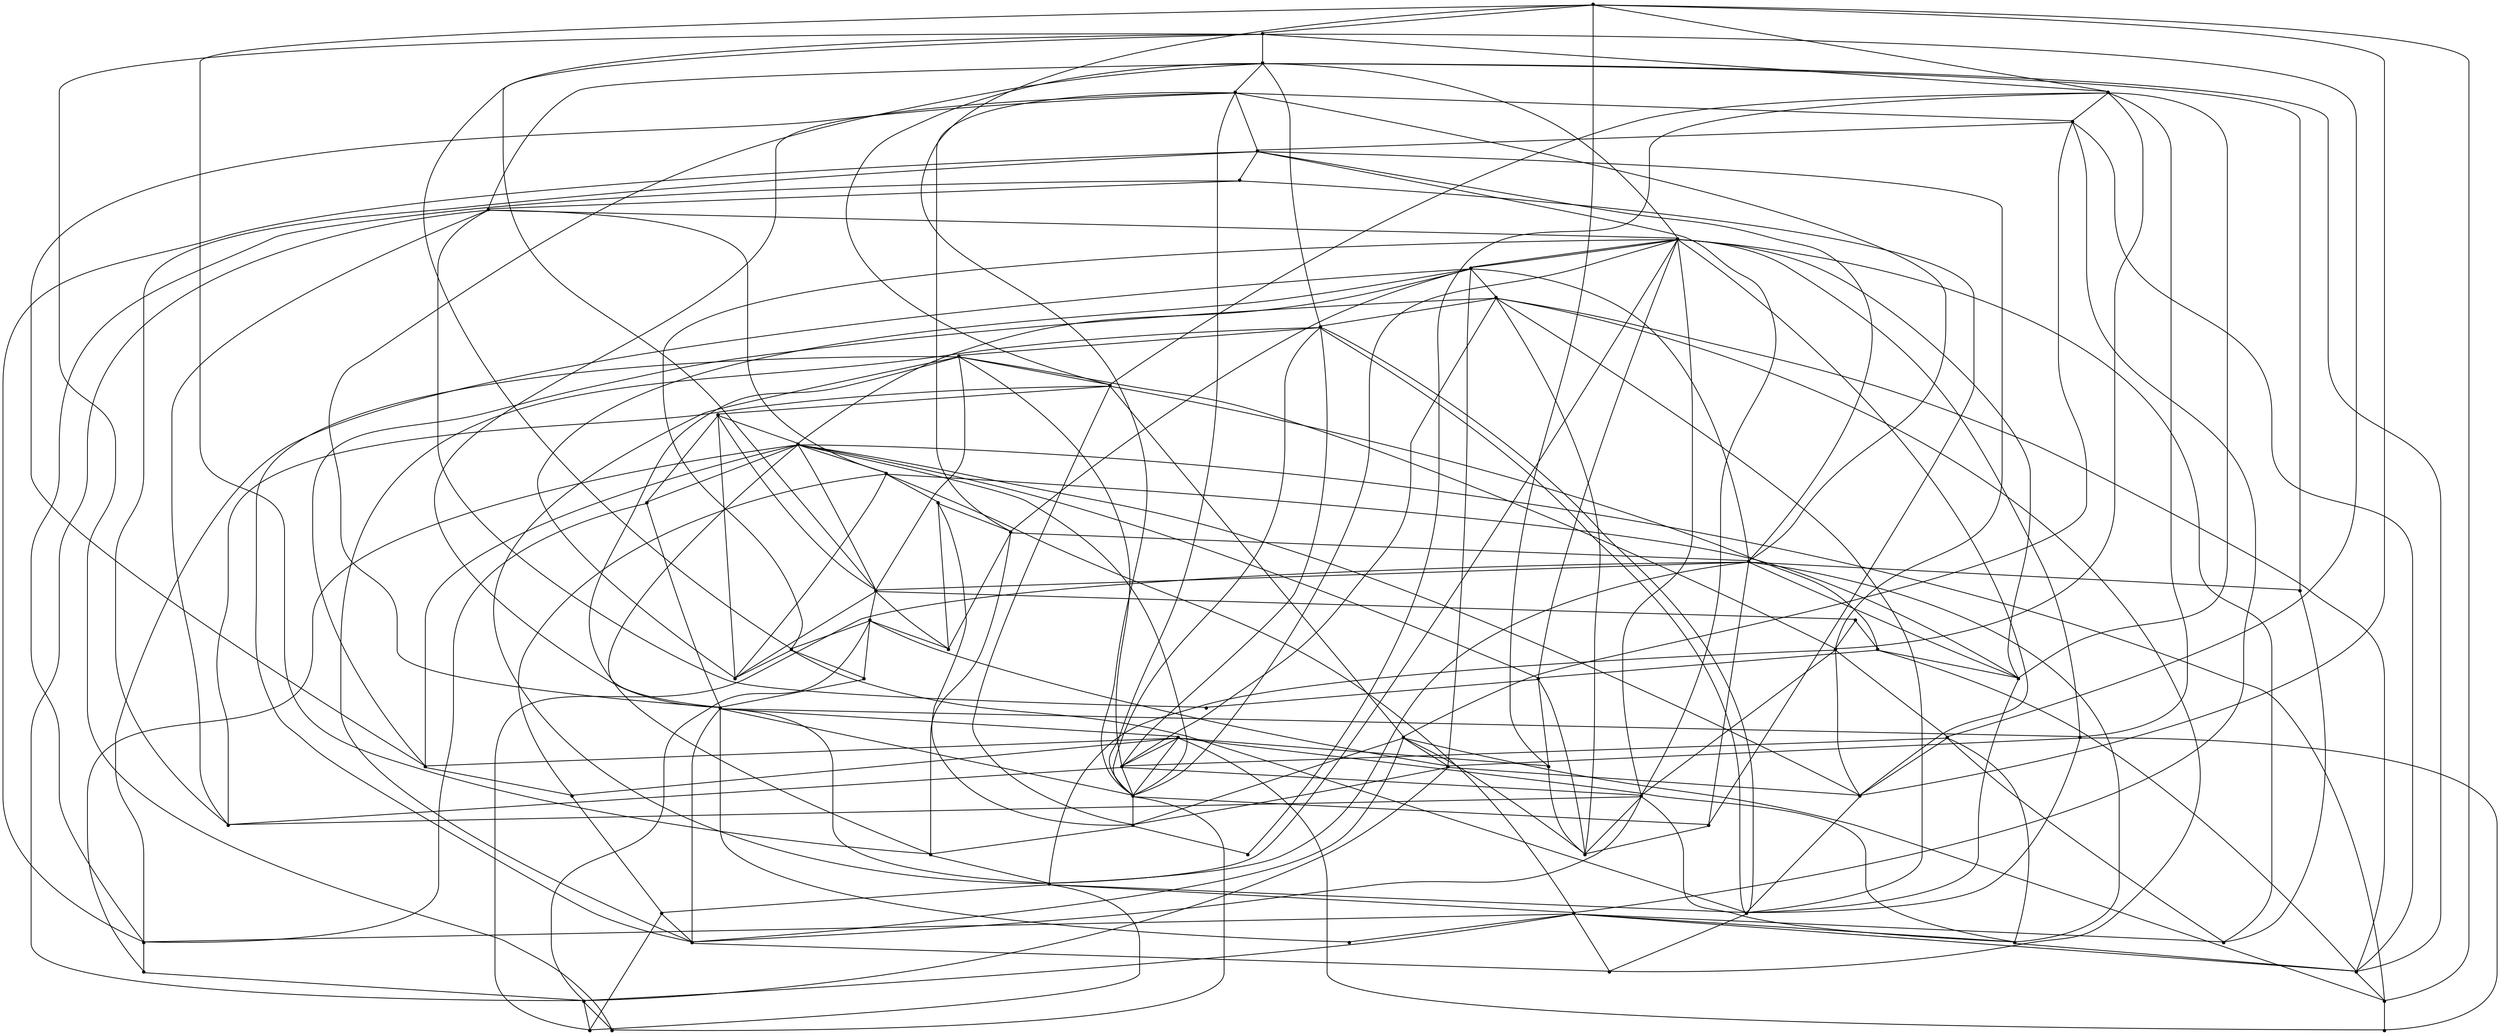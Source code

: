 graph {
  node [shape=point,comment="{\"directed\":false,\"doi\":\"10.1007/978-3-540-70904-6_37\",\"figure\":\"1 (2)\"}"]

  v0 [pos="657.643148164971,477.15061796662945"]
  v1 [pos="652.1723473837209,511.5099141295526"]
  v2 [pos="655.2999954578488,494.3318237161411"]
  v3 [pos="592.815456940407,618.494370509761"]
  v4 [pos="658.4255768531976,459.1901331440382"]
  v5 [pos="274.14683184956397,299.8860229348911"]
  v6 [pos="657.6431481649709,441.23072915233905"]
  v7 [pos="363.9645803052326,245.22141111848487"]
  v8 [pos="251.4926144622093,591.1640991067661"]
  v9 [pos="347.56360828488374,666.9130513365839"]
  v10 [pos="615.4644917332848,591.1640991067661"]
  v11 [pos="655.2999954578489,424.048569728511"]
  v12 [pos="502.9935592296511,673.1599995787714"]
  v13 [pos="565.4760151707849,641.1422281757766"]
  v14 [pos="211.66021075581395,424.048569728511"]
  v15 [pos="485.8101426235465,240.5379801289016"]
  v16 [pos="647.4870912063952,528.692264288244"]
  v17 [pos="550.6399164244186,267.08598427929223"]
  v18 [pos="535.7986191860465,258.497320542313"]
  v19 [pos="592.815456940407,299.8860229348911"]
  v20 [pos="398.3334801962209,680.9671590025995"]
  v21 [pos="468.6288244912791,237.41399738150574"]
  v22 [pos="232.74745639534882,561.488043198563"]
  v23 [pos="209.31707394622092,441.23072915233905"]
  v24 [pos="641.240125363372,545.0922200377557"]
  v25 [pos="214.78579215116278,406.8714329894159"]
  v26 [pos="468.6288244912791,680.9671590025995"]
  v27 [pos="634.2106831395348,561.488043198563"]
  v28 [pos="398.3334801962209,237.41399738150574"]
  v29 [pos="634.2106831395349,356.89336749869324"]
  v30 [pos="625.6205486918604,576.3277241881464"]
  v31 [pos="625.6205486918604,342.05266925650574"]
  v32 [pos="262.4321493459302,605.2182067727817"]
  v33 [pos="301.4821084665698,641.1422281757766"]
  v34 [pos="316.32448673691863,651.2942184304966"]
  v35 [pos="415.5147983284884,683.3121169900669"]
  v36 [pos="604.5332871547965,313.16294961132337"]
  v37 [pos="433.4816769622093,234.2900782123977"]
  v38 [pos="415.5147983284884,235.06929370718933"]
  v39 [pos="211.66021075581395,494.3318237161412"]
  v40 [pos="214.78579215116278,511.5099141295526"]
  v41 [pos="331.16160292514536,659.8838358417922"]
  v42 [pos="579.5359329578488,288.1714055235956"]
  v43 [pos="604.5332871547965,605.2182067727817"]
  v44 [pos="316.32448673691863,267.08598427929223"]
  v45 [pos="519.3966297238372,251.46835936067237"]
  v46 [pos="347.56360828488374,251.46835936067237"]
  v47 [pos="232.74745639534882,356.89336749869324"]
  v48 [pos="219.47101653343023,389.6890828307245"]
  v49 [pos="451.44543968023254,683.3121169900669"]
  v50 [pos="208.53877861555233,459.1901331440383"]
  v51 [pos="579.5359329578488,630.2078435118768"]
  v52 [pos="485.81014262354654,677.8431762552036"]
  v53 [pos="331.16160292514536,258.497320542313"]
  v54 [pos="301.4821084665698,277.23918252147973"]
  v55 [pos="262.4321493459302,313.16294961132337"]
  v56 [pos="241.34385446947675,576.3277241881464"]
  v57 [pos="225.71804596656978,373.2891906595005"]
  v58 [pos="550.6399164244186,651.2942184304966"]
  v59 [pos="363.9645803052326,673.1599995787714"]
  v60 [pos="287.424289153343,288.1714055235956"]
  v61 [pos="225.71804596656978,545.0922200377557"]
  v62 [pos="433.4816769622093,684.0901244973911"]
  v63 [pos="451.4454396802326,235.06929370718933"]
  v64 [pos="641.240125363372,373.2891906595005"]
  v65 [pos="219.47101653343023,528.692264288244"]
  v66 [pos="381.15006359011625,240.5379801289016"]
  v67 [pos="502.99355922965117,245.22141111848487"]
  v68 [pos="251.4926144622093,327.2172480122024"]
  v69 [pos="241.34385446947675,342.05266925650574"]
  v70 [pos="274.14683184956397,618.494370509761"]

  v50 -- v35 [id="-4",pos="208.53877861555233,459.1901331440383 228.842578125,481.83919879752136 394.4275526889535,660.664068589188 415.5147983284884,683.3121169900669"]
  v50 -- v66 [id="-5",pos="208.53877861555233,459.1901331440383 227.28392078488372,435.75994464713074 362.4049055232558,263.96403603710473 381.15006359011625,240.5379801289016"]
  v50 -- v67 [id="-7",pos="208.53877861555233,459.1901331440383 235.87303779069768,438.88494464713074 474.8758539244186,265.52653603710473 502.99355922965117,245.22141111848487"]
  v23 -- v10 [id="-8",pos="209.31707394622092,441.23072915233905 245.24564861918606,454.50155231314636 581.8790697674418,578.6681681171829 615.4644917332848,591.1640991067661"]
  v23 -- v64 [id="-9",pos="209.31707394622092,441.23072915233905 244.4621547965116,435.75994464713074 605.3084029796512,378.75997516470886 641.240125363372,373.2891906595005"]
  v23 -- v45 [id="-10",pos="209.31707394622092,441.23072915233905 238.2151253633721,423.2724059915318 491.27886082848835,268.65153603710473 519.3966297238372,251.46835936067237"]
  v39 -- v70 [id="-12",pos="211.66021075581395,494.3318237161412 221.03275799418606,512.293198634761 264.77423691860463,599.7514912779901 274.14683184956397,618.494370509761"]
  v39 -- v20 [id="-13",pos="211.66021075581395,494.3318237161412 231.18886264534882,513.855698634761 378.0244821947674,660.664068589188 398.3334801962209,680.9671590025995"]
  v39 -- v52 [id="-14",pos="211.66021075581395,494.3318237161412 237.4358284883721,511.5099141295526 459.25627725290695,659.8848530943964 485.81014262354654,677.8431762552036"]
  v39 -- v43 [id="-15",pos="211.66021075581395,494.3318237161412 246.02907885174417,503.7014831399693 571.7271620639535,595.8475300963495 604.5332871547965,605.2182067727817"]
  v39 -- v30 [id="-16",pos="211.66021075581395,494.3318237161412 248.3712300145349,502.1389831399693 591.251617005814,569.2974914407505 625.6205486918604,576.3277241881464"]
  v25 -- v54 [id="-17",pos="214.78579215116278,406.8714329894159 227.28392078488372,388.9057983255161 288.9829305959302,295.197505682287 301.4821084665698,277.23918252147973"]
  v25 -- v31 [id="-18",pos="214.78579215116278,406.8714329894159 250.71745094476745,400.6225138203078 591.251617005814,347.52243650910987 625.6205486918604,342.05266925650574"]
  v25 -- v63 [id="-19",pos="214.78579215116278,406.8714329894159 238.2151253633721,389.6890828307245 427.22949672965115,252.25164386588074 451.4454396802326,235.06929370718933"]
  v2 -- v1 [id="-20",pos="655.2999954578488,494.3318237161411 652.0874482871413,500.0031173276983 651.1807083805008,506.01063286338604 652.1723473837209,511.5099141295526"]
  v65 -- v53 [id="-21",pos="219.47101653343023,528.692264288244 231.18886264534882,499.7975219583287 319.4469204215116,287.39314370312036 331.16160292514536,258.497320542313"]
  v0 -- v2 [id="-22",pos="657.643148164971,477.15061796662945 654.7782602776847,482.0933012016725 653.8862049751949,488.04431135840775 655.2999954578488,494.3318237161411"]
  v48 -- v34 [id="-23",pos="219.47101653343023,389.6890828307245 229.6260719476744,417.8016214863234 306.1694313226744,623.1808532571567 316.32448673691863,651.2942184304966"]
  v48 -- v62 [id="-25",pos="219.47101653343023,389.6890828307245 239.7779160610465,417.0183369811151 413.17271075581397,655.976568589188 433.4816769622093,684.0901244973911"]
  v48 -- v12 [id="-26",pos="219.47101653343023,389.6890828307245 243.68699127906976,413.8974059915318 477.217941497093,647.3891764179641 502.9935592296511,673.1599995787714"]
  v48 -- v0 [id="-27",pos="219.47101653343023,389.6890828307245 254.61819585755813,396.7182983255162 620.9363099563953,470.12655231314636 657.643148164971,477.15061796662945"]
  v48 -- v16 [id="-28",pos="219.47101653343023,389.6890828307245 253.83470203488372,400.6225138203078 611.5637627180232,516.980698634761 647.4870912063952,528.692264288244"]
  v48 -- v31 [id="-29",pos="219.47101653343023,389.6890828307245 256.18098655523255,391.2515828307245 616.247937863372,405.3056904967401 649.8291787790697,406.8725138203078 647.1724031191093,395.47867555404343 632.2274555639631,363.1276425500647 625.6205486918604,342.05266925650574"]
  v61 -- v41 [id="-30",pos="225.71804596656978,545.0922200377557 239.7779160610465,560.7098449563755 316.3255359738372,643.4849609231724 331.16160292514536,659.8838358417922"]
  v61 -- v35 [id="-31",pos="225.71804596656978,545.0922200377557 246.80843931686047,560.7098449563755 393.6481922238372,667.6932840839797 415.5147983284884,683.3121169900669"]
  v22 -- v56 [id="-32",pos="232.74745639534882,561.488043198563 236.16168736615762,566.0912369142259 239.24894684870085,570.1808224304643 241.34385446947675,576.3277241881464"]
  v56 -- v8 [id="-33",pos="241.34385446947675,576.3277241881464 246.15298654125723,579.5323835855955 249.84591682757488,584.606732541537 251.4926144622093,591.1640991067661"]
  v8 -- v32 [id="-34",pos="251.4926144622093,591.1640991067661 257.1576049009742,594.7127137742973 260.7766896838712,599.7439931612141 262.4321493459302,605.2182067727817"]
  v32 -- v70 [id="-35",pos="262.4321493459302,605.2182067727817 267.7301358526883,609.4196598190633 270.8659986985972,613.7898627916704 274.14683184956397,618.494370509761"]
  v22 -- v15 [id="-36",pos="232.74745639534882,561.488043198563 255.40168968023255,533.3765217955682 463.1611555232558,269.43075153189636 485.8101426235465,240.5379801289016"]
  v47 -- v62 [id="-37",pos="232.74745639534882,356.89336749869324 251.4926144622093,387.34736733593286 413.95200763081397,652.8556375996047 433.4816769622093,684.0901244973911"]
  v47 -- v26 [id="-39",pos="232.74745639534882,356.89336749869324 255.40168968023255,387.34736733593286 447.5415788517442,652.0766764179641 468.6288244912791,680.9671590025995"]
  v69 -- v68 [id="-40",pos="241.34385446947675,342.05266925650574 245.59307149299963,337.98772858009215 249.18106988815438,332.66329227249696 251.4926144622093,327.2172480122024"]
  v68 -- v55 [id="-41",pos="251.4926144622093,327.2172480122024 255.89804147640058,322.73276543821476 258.9839218707928,318.19296190304806 262.4321493459302,313.16294961132337"]
  v47 -- v69 [id="-42",pos="232.74745639534882,356.89336749869324 236.16183141814042,352.29082758984714 239.24942835842796,348.2008118977018 241.34385446947675,342.05266925650574"]
  v55 -- v5 [id="-45",pos="262.4321493459302,313.16294961132337 267.7300390716156,308.96052929931466 270.86597218676326,304.58939735654485 274.14683184956397,299.8860229348911"]
  v47 -- v3 [id="-46",pos="232.74745639534882,356.89336749869324 263.9907430959302,380.3181518411411 563.1339117005814,596.6308146015579 592.815456940407,618.494370509761"]
  v47 -- v63 [id="-47",pos="232.74745639534882,356.89336749869324 256.18098655523255,343.61822101431824 428.0129269622093,248.34335936067237 451.4454396802326,235.06929370718933"]
  v69 -- v12 [id="-51",pos="241.34385446947675,342.05266925650574 264.77423691860463,370.94747516470886 479.56422601744185,643.4849609231724 502.9935592296511,673.1599995787714"]
  v69 -- v44 [id="-52",pos="241.34385446947675,342.05266925650574 253.05960210755813,330.3390055195266 304.606640625,278.797359197912 316.32448673691863,267.08598427929223"]
  v56 -- v13 [id="-53",pos="241.34385446947675,576.3277241881464 271.80469658430235,582.5767069355422 534.2368459302326,634.8932454283807 565.4760151707849,641.1422281757766"]
  v69 -- v6 [id="-54",pos="241.34385446947675,342.05266925650574 278.05172601744187,350.64743650910987 623.2784611191861,432.6433369811151 657.6431481649709,441.23072915233905"]
  v68 -- v23 [id="-56",pos="251.4926144622093,327.2172480122024 245.24564861918606,345.1766520039016 215.5692859738372,423.2724059915318 209.31707394622092,441.23072915233905"]
  v0 -- v3 [id="-58",pos="657.643148164971,477.15061796662945 649.0540788517442,496.6725219583287 602.1911518895349,598.1933146015579 592.815456940407,618.494370509761"]
  v4 -- v5 [id="-59",pos="658.4255768531976,459.1901331440382 624.8370548691861,445.13087563671405 306.1694313226744,313.1639668639276 274.14683184956397,299.8860229348911"]
  v8 -- v38 [id="-60",pos="251.4926144622093,591.1640991067661 266.33702761627904,559.1473449563755 400.67871547965115,267.084967026688 415.5147983284884,235.06929370718933"]
  v68 -- v35 [id="-62",pos="251.4926144622093,327.2172480122024 266.33702761627904,359.23482868033386 400.67871547965115,651.2931375996047 415.5147983284884,683.3121169900669"]
  v68 -- v52 [id="-65",pos="251.4926144622093,327.2172480122024 271.80469658430235,357.67232868033386 464.7197492732558,646.6056375996047 485.81014262354654,677.8431762552036"]
  v8 -- v49 [id="-66",pos="251.4926144622093,591.1640991067661 274.14684774709303,601.3183146015579 428.7964207848837,673.1599995787714 451.44543968023254,683.3121169900669"]
  v68 -- v10 [id="-67",pos="251.4926144622093,327.2172480122024 283.5193949854651,350.64743650910987 585.0046511627907,569.2974914407505 615.4644917332848,591.1640991067661"]
  v32 -- v40 [id="-68",pos="262.4321493459302,605.2182067727817 254.61819585755813,589.6015991067661 222.5997456395349,527.1265217955682 214.78579215116278,511.5099141295526"]
  v6 -- v7 [id="-69",pos="657.6431481649709,441.23072915233905 630.3089207848838,422.4891214863234 392.08126816860465,263.96403603710473 363.9645803052326,245.22141111848487"]
  v55 -- v12 [id="-72",pos="262.4321493459302,313.16294961132337 283.5193949854651,344.39743650910987 481.12281976744185,640.3599609231724 502.9935592296511,673.1599995787714"]
  v32 -- v27 [id="-73",pos="262.4321493459302,605.2182067727817 295.2340933866279,601.3183146015579 602.1911518895349,565.3932759459589 634.2106831395348,561.488043198563"]
  v32 -- v4 [id="-74",pos="262.4321493459302,605.2182067727817 296.79688408430235,592.7225300963495 625.6205486918604,471.6849833027297 658.4255768531976,459.1901331440382"]
  v70 -- v67 [id="-75",pos="274.14683184956397,618.494370509761 294.4547965116279,585.6973836119745 483.46490734011627,277.23918252147973 502.99355922965117,245.22141111848487"]
  v5 -- v6 [id="-76",pos="274.14683184956397,299.8860229348911 307.7280886627907,312.38068235871924 624.0535610465116,428.7350524759068 657.6431481649709,441.23072915233905"]
  v5 -- v67 [id="-77",pos="274.14683184956397,299.8860229348911 299.9224654796512,293.6390746927036 477.217941497093,251.46835936067237 502.99355922965117,245.22141111848487"]
  v5 -- v7 [id="-78",pos="274.14683184956397,299.8860229348911 288.9829305959302,290.5140746927036 349.90677688953485,253.809820542313 363.9645803052326,245.22141111848487"]
  v60 -- v5 [id="-79",pos="287.424289153343,288.1714055235956 283.7369953405729,292.6382013207457 280.1676886480685,296.61171344870274 274.14683184956397,299.8860229348911"]
  v0 -- v8 [id="-83",pos="657.643148164971,477.15061796662945 621.7114734738371,486.5223754739537 285.0821856831395,581.7931681171829 251.4926144622093,591.1640991067661"]
  v60 -- v49 [id="-84",pos="287.424289153343,288.1714055235956 301.4810592296512,322.534897853511 437.38553779069764,648.9473530943964 451.44543968023254,683.3121169900669"]
  v60 -- v59 [id="-85",pos="287.424289153343,288.1714055235956 309.29501271802326,320.96832884309424 514.7082576308139,628.6473144387974 534.2368459302326,657.5431375996047 513.9289607558139,661.4432840839797 385.05494186046514,671.5974995787714 363.9645803052326,673.1599995787714"]
  v60 -- v18 [id="-86",pos="287.424289153343,288.1714055235956 313.97925145348836,285.05168252147973 509.2405886627907,261.622320542313 535.7986191860465,258.497320542313"]
  v33 -- v67 [id="-87",pos="301.4821084665698,641.1422281757766 319.4469204215116,606.7807067727817 485.8111918604651,279.58064370312036 502.99355922965117,245.22141111848487"]
  v33 -- v1 [id="-88",pos="301.4821084665698,641.1422281757766 331.9450490552326,630.2057454283807 620.9363099563953,523.2266296243442 652.1723473837209,511.5099141295526"]
  v54 -- v17 [id="-90",pos="301.4821084665698,277.23918252147973 328.04017078488374,276.45564370312036 524.0808048691861,267.86825153189636 550.6399164244186,267.08598427929223"]
  v0 -- v9 [id="-92",pos="657.643148164971,477.15061796662945 628.7419331395349,495.1140909687453 375.682394622093,649.7306375996047 347.56360828488374,666.9130513365839"]
  v34 -- v49 [id="-94",pos="316.32448673691863,651.2942184304966 335.0706304505814,655.976568589188 432.6971656976744,678.626715073563 451.44543968023254,683.3121169900669"]
  v34 -- v6 [id="-95",pos="316.32448673691863,651.2942184304966 346.00183502906975,632.5515299335891 627.1791424418604,459.9723368183547 657.6431481649709,441.23072915233905"]
  v46 -- v60 [id="-96",pos="347.56360828488374,251.46835936067237 337.3773614344303,258.4588953270618 307.1480260192809,278.3453683295661 287.424289153343,288.1714055235956"]
  v46 -- v53 [id="-98",pos="347.56360828488374,251.46835936067237 342.0969567587209,253.809820542313 336.6292877906977,256.15585936067237 331.16160292514536,258.497320542313"]
  v46 -- v40 [id="-99",pos="347.56360828488374,251.46835936067237 333.50370639534884,279.58064370312036 228.842578125,483.3973754739537 214.78579215116278,511.5099141295526"]
  v46 -- v52 [id="-101",pos="347.56360828488374,251.46835936067237 359.279324127907,288.9515746927036 474.0923601017442,641.1432454283807 485.81014262354654,677.8431762552036"]
  v59 -- v40 [id="-102",pos="363.9645803052326,673.1599995787714 346.00183502906975,653.6348530943964 232.74745639534882,531.0348063007766 214.78579215116278,511.5099141295526"]
  v11 -- v12 [id="-103",pos="655.2999954578489,424.048569728511 638.8980377906977,450.6016601419224 519.3966297238372,646.6056375996047 502.9935592296511,673.1599995787714"]
  v59 -- v67 [id="-104",pos="363.9645803052326,673.1599995787714 375.682394622093,635.6765299335891 491.27886082848835,282.70564370312036 502.99355922965117,245.22141111848487"]
  v59 -- v18 [id="-105",pos="363.9645803052326,673.1599995787714 378.80797601744183,636.4598144387974 520.9552234738372,294.422359197912 535.7986191860465,258.497320542313"]
  v59 -- v12 [id="-106",pos="363.9645803052326,673.1599995787714 383.4921511627907,673.1599995787714 483.46490734011627,673.1599995787714 502.9935592296511,673.1599995787714"]
  v59 -- v2 [id="-107",pos="363.9645803052326,673.1599995787714 391.3061046511628,655.976568589188 627.1791424418604,511.5099141295526 655.2999954578488,494.3318237161411"]
  v66 -- v7 [id="-108",pos="381.15006359011625,240.5379801289016 375.682394622093,242.0974283710891 369.4353651889535,243.6599283710891 363.9645803052326,245.22141111848487"]
  v2 -- v13 [id="-109",pos="655.2999954578488,494.3318237161411 643.5822129360465,513.855698634761 577.974191497093,621.6183532571567 565.4760151707849,641.1422281757766"]
  v11 -- v15 [id="-112",pos="655.2999954578489,424.048569728511 654.1417548103168,418.4904151788427 653.3499718396718,412.75966723425813 652.9547601744187,409.2139750019484 633.426171875,388.1306518411411 504.5563499273256,259.28085936067237 485.8101426235465,240.5379801289016"]
  v28 -- v64 [id="-113",pos="398.3334801962209,237.41399738150574 424.10804869186046,252.25164386588074 616.247937863372,359.23482868033386 641.240125363372,373.2891906595005"]
  v20 -- v9 [id="-114",pos="398.3334801962209,680.9671590025995 384.2776796579613,674.677325279127 362.97968772374946,668.6791230313479 347.56360828488374,666.9130513365839"]
  v9 -- v41 [id="-115",pos="347.56360828488374,666.9130513365839 341.6729793049949,662.8134276634117 336.43123172331343,661.3960595070288 331.16160292514536,659.8838358417922"]
  v11 -- v14 [id="-116",pos="655.2999954578489,424.048569728511 619.3693859011628,424.0475524759068 249.1505268895349,424.0475524759068 211.66021075581395,424.048569728511"]
  v35 -- v20 [id="-117",pos="415.5147983284884,683.3121169900669 410.3136938586386,681.8155785137535 405.24582276219905,680.4463733082323 398.3334801962209,680.9671590025995"]
  v35 -- v29 [id="-118",pos="415.5147983284884,683.3121169900669 436.6020439680232,652.8556375996047 614.6810138081395,385.78486733593286 634.2106831395349,356.89336749869324"]
  v38 -- v6 [id="-119",pos="415.5147983284884,235.06929370718933 439.7276253633721,255.372320542313 632.6510083575581,420.1433369811151 657.6431481649709,441.23072915233905"]
  v38 -- v64 [id="-120",pos="415.5147983284884,235.06929370718933 439.7276253633721,249.9099283710891 617.0272983284883,358.4515441751255 641.240125363372,373.2891906595005"]
  v62 -- v22 [id="-121",pos="433.4816769622093,684.0901244973911 410.82642623546514,670.0349995787714 255.40168968023255,575.5474914407505 232.74745639534882,561.488043198563"]
  v37 -- v55 [id="-122",pos="433.4816769622093,234.2900782123977 411.60992005813955,244.43914386588074 283.5193949854651,303.010005682287 262.4321493459302,313.16294961132337"]
  v37 -- v38 [id="-123",pos="433.4816769622093,234.2900782123977 427.8703782732257,234.83382827186006 422.1325766489304,235.56814247512966 415.5147983284884,235.06929370718933"]
  v38 -- v28 [id="-124",pos="415.5147983284884,235.06929370718933 410.0907874273855,237.04599317412033 403.96489879354954,237.77518664569925 398.3334801962209,237.41399738150574"]
  v28 -- v66 [id="-125",pos="398.3334801962209,237.41399738150574 392.06347859993,239.25532866233698 386.4915462080518,239.99193773326454 381.15006359011625,240.5379801289016"]
  v62 -- v25 [id="-127",pos="433.4816769622093,684.0901244973911 412.3933502906977,658.3182840839797 235.87303779069768,433.41822915233905 214.78579215116278,406.8714329894159"]
  v37 -- v65 [id="-128",pos="433.4816769622093,234.2900782123977 413.17271075581397,261.622320542313 239.7779160610465,500.580806463537 219.47101653343023,528.692264288244"]
  v37 -- v40 [id="-129",pos="433.4816769622093,234.2900782123977 412.3933502906977,260.05575153189636 235.87303779069768,484.9598754739537 214.78579215116278,511.5099141295526"]
  v37 -- v33 [id="-130",pos="433.4816769622093,234.2900782123977 422.54525799418604,270.209967026688 313.19995457848836,606.0014912779901 301.4821084665698,641.1422281757766"]
  v16 -- v17 [id="-131",pos="647.4870912063952,528.692264288244 637.3352470930232,500.580806463537 560.7918241279069,295.197505682287 550.6399164244186,267.08598427929223"]
  v62 -- v18 [id="-132",pos="433.4816769622093,684.0901244973911 442.0697129360465,646.6056375996047 527.2063862645349,295.197505682287 535.7986191860465,258.497320542313"]
  v16 -- v18 [id="-133",pos="647.4870912063952,528.692264288244 635.7724563953489,499.7975219583287 547.5143350290698,287.39314370312036 535.7986191860465,258.497320542313"]
  v37 -- v0 [id="-134",pos="433.4816769622093,234.2900782123977 456.1306958575581,258.497320542313 636.555886627907,453.7266601419224 657.643148164971,477.15061796662945"]
  v37 -- v2 [id="-135",pos="433.4816769622093,234.2900782123977 454.57203851744185,258.497320542313 634.2096656976744,469.34326780793805 655.2999954578488,494.3318237161411"]
  v37 -- v64 [id="-136",pos="433.4816769622093,234.2900782123977 455.3472020348837,249.12664386588074 618.5900890261628,358.4515441751255 641.240125363372,373.2891906595005"]
  v37 -- v19 [id="-137",pos="433.4816769622093,234.2900782123977 453.7886082848837,242.0974283710891 571.7271620639535,291.297359197912 592.815456940407,299.8860229348911"]
  v37 -- v63 [id="-138",pos="433.4816769622093,234.2900782123977 439.09285875665205,234.833465854231 444.824204857192,235.56716563781345 451.4454396802326,235.06929370718933"]
  v63 -- v21 [id="-139",pos="451.4454396802326,235.06929370718933 456.8590220794685,237.04453605775893 462.9854286701484,237.7739422505781 468.6288244912791,237.41399738150574"]
  v21 -- v15 [id="-140",pos="468.6288244912791,237.41399738150574 474.88989146577853,239.25470182055506 480.46425836332276,239.99170497678142 485.8101426235465,240.5379801289016"]
  v19 -- v22 [id="-141",pos="592.815456940407,299.8860229348911 602.1911518895349,315.50568235871924 638.1145439680232,374.8516906595005 645.9284974563953,387.34736733593286 613.9058502906977,403.7475138203078 267.89568495639537,547.4349527851516 232.74745639534882,561.488043198563"]
  v63 -- v6 [id="-142",pos="451.4454396802326,235.06929370718933 471.7502725290698,255.372320542313 636.555886627907,420.1433369811151 657.6431481649709,441.23072915233905"]
  v26 -- v52 [id="-143",pos="468.6288244912791,680.9671590025995 473.9242704263775,678.8407354040764 480.0571962360144,677.7142815289629 485.81014262354654,677.8431762552036"]
  v52 -- v12 [id="-144",pos="485.81014262354654,677.8431762552036 492.0071633931161,675.5216617653899 497.63246327314135,674.4910605573932 502.9935592296511,673.1599995787714"]
  v26 -- v59 [id="-147",pos="468.6288244912791,680.9671590025995 451.446457122093,679.4056762552036 380.36656976744183,674.7181762552036 363.9645803052326,673.1599995787714"]
  v26 -- v49 [id="-148",pos="468.6288244912791,680.9671590025995 463.14774677847277,681.2291458393499 457.6434590236738,681.4905718316859 451.44543968023254,683.3121169900669"]
  v49 -- v62 [id="-149",pos="451.44543968023254,683.3121169900669 445.6079360046357,681.9941047659695 439.18691973541877,682.2361658071602 433.4816769622093,684.0901244973911"]
  v62 -- v35 [id="-150",pos="433.4816769622093,684.0901244973911 426.73902807004885,682.7568457868789 420.91495372697375,683.0355143425193 415.5147983284884,683.3121169900669"]
  v21 -- v61 [id="-151",pos="468.6288244912791,237.41399738150574 445.1994912790698,266.309820542313 247.5918695494186,517.755845119136 225.71804596656978,545.0922200377557"]
  v20 -- v42 [id="-152",pos="398.3334801962209,680.9671590025995 420.1989734738372,655.2016764179641 624.0535610465116,417.0183369811151 645.9284974563953,392.0307983255161 636.555886627907,373.2891906595005 591.251617005814,304.56818235871924 579.5359329578488,288.1714055235956"]
  v26 -- v2 [id="-153",pos="468.6288244912791,680.9671590025995 488.1532794331395,661.4432840839797 634.9930959302326,514.6349141295526 655.2999954578488,494.3318237161411"]
  v15 -- v55 [id="-157",pos="485.8101426235465,240.5379801289016 460.03557412790695,248.34335936067237 287.42427325581394,304.56818235871924 262.4321493459302,313.16294961132337"]
  v52 -- v6 [id="-158",pos="485.81014262354654,677.8431762552036 504.5563499273256,652.8556375996047 638.8980377906977,467.00155231314636 657.6431481649709,441.23072915233905"]
  v12 -- v55 [id="-159",pos="502.9935592296511,673.1599995787714 508.4612281976744,670.8182840839797 513.9289607558139,668.4724995787714 517.0545421511628,667.6932840839797 496.7465933866279,636.4598144387974 285.8614825581395,345.1766520039016 262.4321493459302,313.16294961132337"]
  v34 -- v6 [id="-161",pos="316.32448673691863,651.2942184304966 340.5341660610465,652.8556375996047 495.1838026889535,664.5682840839797 517.0545421511628,666.914068589188 534.2368459302326,642.7016764179641 642.798719113372,465.43905231314636 657.6431481649709,441.23072915233905"]
  v12 -- v53 [id="-163",pos="502.9935592296511,673.1599995787714 513.8185173894869,667.6565824069867 527.8927477730208,662.6872203581976 533.4534156976744,660.664068589188 517.8338390261628,624.7433532571567 349.1274164244186,293.6390746927036 331.16160292514536,258.497320542313"]
  v60 -- v30 [id="-165",pos="287.424289153343,288.1714055235956 307.7280886627907,320.96832884309424 499.08868095930234,634.1140299335891 517.8338390261628,664.5682840839797 535.7996366279069,653.6348530943964 609.9967750726744,589.6015991067661 625.6205486918604,576.3277241881464"]
  v18 -- v2 [id="-166",pos="535.7986191860465,258.497320542313 549.8564226017442,285.8265746927036 642.0236191860465,467.78076780793805 655.2999954578488,494.3318237161411"]
  v22 -- v42 [id="-167",pos="232.74745639534882,561.488043198563 260.8651617005814,538.0640217955682 536.5789970930233,302.2264668639276 563.1339117005814,278.797359197912 569.9604644815777,280.94075637856304 574.0287891124469,284.7337611692485 579.5359329578488,288.1714055235956"]
  v13 -- v55 [id="-168",pos="565.4760151707849,641.1422281757766 538.9252180232558,613.0307067727817 287.42427325581394,340.49322101431824 262.4321493459302,313.16294961132337"]
  v13 -- v1 [id="-170",pos="565.4760151707849,641.1422281757766 577.974191497093,623.1808532571567 639.6814680232558,529.4723063007766 652.1723473837209,511.5099141295526"]
  v51 -- v13 [id="-171",pos="579.5359329578488,630.2078435118768 574.5078633896292,633.6894545347767 569.7529916370564,637.113618588634 565.4760151707849,641.1422281757766"]
  v13 -- v58 [id="-172",pos="565.4760151707849,641.1422281757766 560.1811198898329,644.1407889169969 555.3681809022748,647.7457625839202 550.6399164244186,651.2942184304966"]
  v51 -- v40 [id="-173",pos="579.5359329578488,630.2078435118768 547.5143350290698,620.0599222675735 247.5918695494186,522.443345119136 214.78579215116278,511.5099141295526"]
  v51 -- v57 [id="-174",pos="579.5359329578488,630.2078435118768 549.0729923691861,607.5639912779901 255.40168968023255,394.3765828307245 225.71804596656978,373.2891906595005"]
  v51 -- v23 [id="-175",pos="579.5359329578488,630.2078435118768 547.5143350290698,613.8099222675735 240.56140988372093,456.8473368183547 209.31707394622092,441.23072915233905"]
  v42 -- v56 [id="-176",pos="579.5359329578488,288.1714055235956 549.8564226017442,313.9391133483026 269.4626090116279,552.1183837747349 241.34385446947675,576.3277241881464"]
  v42 -- v55 [id="-178",pos="579.5359329578488,288.1714055235956 549.8564226017442,290.5140746927036 292.89200581395346,310.81818235871924 262.4321493459302,313.16294961132337"]
  v42 -- v54 [id="-179",pos="579.5359329578488,288.1714055235956 551.4192132994186,287.39314370312036 329.598828125,278.022467026688 301.4821084665698,277.23918252147973"]
  v42 -- v21 [id="-180",pos="579.5359329578488,288.1714055235956 563.1339117005814,280.36418252147973 485.0318949854651,245.2224283710891 468.6288244912791,237.41399738150574"]
  v51 -- v7 [id="-181",pos="579.5359329578488,630.2078435118768 560.7918241279069,596.6308146015579 382.70865734011625,278.797359197912 363.9645803052326,245.22141111848487"]
  v51 -- v53 [id="-182",pos="579.5359329578488,630.2078435118768 557.6703760901163,597.4100300963495 352.24886446220927,289.734859197912 331.16160292514536,258.497320542313"]
  v51 -- v21 [id="-183",pos="579.5359329578488,630.2078435118768 569.385074491279,594.2890991067661 478.78073219476744,272.55575153189636 468.6288244912791,237.41399738150574"]
  v42 -- v52 [id="-184",pos="579.5359329578488,288.1714055235956 571.7271620639535,324.09332884309424 494.4044422238372,642.7016764179641 485.81014262354654,677.8431762552036"]
  v16 -- v21 [id="-185",pos="647.4870912063952,528.692264288244 629.5254269622093,499.0139831399693 485.8111918604651,265.52653603710473 468.6288244912791,237.41399738150574"]
  v16 -- v12 [id="-186",pos="647.4870912063952,528.692264288244 630.3089207848838,545.8683837747349 520.1801235465116,655.976568589188 502.9935592296511,673.1599995787714"]
  v42 -- v4 [id="-188",pos="579.5359329578488,288.1714055235956 589.6888263081395,310.0389668639276 648.2705850290697,436.54322915233905 658.4255768531976,459.1901331440382"]
  v21 -- v27 [id="-189",pos="468.6288244912791,237.41399738150574 484.2484011627907,267.86825153189636 618.5900890261628,530.2515217955682 634.2106831395348,561.488043198563"]
  v3 -- v51 [id="-190",pos="592.815456940407,618.494370509761 588.1193812383779,621.688442123056 583.7543698754371,624.6158943050311 579.5359329578488,630.2078435118768"]
  v3 -- v50 [id="-192",pos="592.815456940407,618.494370509761 559.2290334302326,604.4389912779901 240.56140988372093,472.46826780793805 208.53877861555233,459.1901331440383"]
  v19 -- v15 [id="-193",pos="592.815456940407,299.8860229348911 576.4155341569767,290.5140746927036 502.21006540697675,249.12664386588074 485.8101426235465,240.5379801289016"]
  v19 -- v41 [id="-194",pos="592.815456940407,299.8860229348911 569.385074491279,331.122544337886 353.03235828488374,630.2057454283807 331.16160292514536,659.8838358417922"]
  v19 -- v49 [id="-195",pos="592.815456940407,299.8860229348911 580.3162790697675,335.0265055195266 463.9446493459302,648.9473530943964 451.44543968023254,683.3121169900669"]
  v16 -- v23 [id="-196",pos="647.4870912063952,528.692264288244 612.3389262354651,521.6641296243442 246.02907885174417,448.25587563671405 209.31707394622092,441.23072915233905"]
  v3 -- v2 [id="-198",pos="592.815456940407,618.494370509761 602.1911518895349,600.5350300963495 645.9284974563953,513.0724141295526 655.2999954578488,494.3318237161411"]
  v36 -- v48 [id="-199",pos="604.5332871547965,313.16294961132337 570.9437318313953,320.1891133483026 253.05960210755813,383.4431518411411 219.47101653343023,389.6890828307245"]
  v36 -- v47 [id="-200",pos="604.5332871547965,313.16294961132337 571.7271620639535,317.0641133483026 264.77423691860463,352.9891520039016 232.74745639534882,356.89336749869324"]
  v36 -- v46 [id="-201",pos="604.5332871547965,313.16294961132337 577.1906976744186,306.9139668639276 374.903097747093,258.497320542313 347.56360828488374,251.46835936067237"]
  v36 -- v45 [id="-202",pos="604.5332871547965,313.16294961132337 591.251617005814,303.010005682287 533.4534156976744,261.622320542313 519.3966297238372,251.46835936067237"]
  v19 -- v42 [id="-204",pos="592.815456940407,299.8860229348911 587.806474106472,296.4403636405807 583.5182726333255,292.15290906905216 579.5359329578488,288.1714055235956"]
  v43 -- v44 [id="-205",pos="604.5332871547965,605.2182067727817 579.5369821947675,575.5474914407505 340.5341660610465,295.197505682287 316.32448673691863,267.08598427929223"]
  v36 -- v19 [id="-206",pos="604.5332871547965,313.16294961132337 600.775050570438,309.40649601526786 596.5655279881668,305.48638753873945 592.815456940407,299.8860229348911"]
  v54 -- v67 [id="-208",pos="301.4821084665698,277.23918252147973 325.6980832122093,273.334967026688 478.78073219476744,249.12664386588074 502.99355922965117,245.22141111848487"]
  v36 -- v11 [id="-209",pos="604.5332871547965,313.16294961132337 612.3389262354651,330.3390055195266 647.4870912063953,406.8725138203078 655.2999954578489,424.048569728511"]
  v10 -- v41 [id="-210",pos="615.4644917332848,591.1640991067661 586.5632449127907,598.1933146015579 360.0628179505814,652.8556375996047 331.16160292514536,659.8838358417922"]
  v10 -- v14 [id="-211",pos="615.4644917332848,591.1640991067661 580.3162790697675,576.3267069355422 245.24564861918606,438.10572915233905 211.66021075581395,424.048569728511"]
  v40 -- v31 [id="-212",pos="214.78579215116278,511.5099141295526 248.3712300145349,495.893306463537 580.3162790697675,343.61822101431824 613.1223564680232,328.78082884309424 618.2712039912022,332.4019101499955 620.4449716617758,337.2245651982407 625.6205486918604,342.05266925650574"]
  v39 -- v36 [id="-213",pos="211.66021075581395,494.3318237161412 245.24564861918606,480.2723754739537 580.3162790697675,342.0516520039016 613.1223564680232,327.997544337886 611.5637627180232,322.534897853511 608.433984375,317.847397853511 604.5332871547965,313.16294961132337"]
  v61 -- v9 [id="-217",pos="225.71804596656978,545.0922200377557 241.34490370639534,560.7098449563755 331.9450490552326,651.2931375996047 347.56360828488374,666.9130513365839"]
  v30 -- v12 [id="-218",pos="625.6205486918604,576.3277241881464 608.433984375,590.3808146015579 520.1801235465116,659.8848530943964 502.9935592296511,673.1599995787714"]
  v58 -- v23 [id="-219",pos="550.6399164244186,651.2942184304966 520.9552234738372,632.5515299335891 239.7779160610465,459.9723368183547 209.31707394622092,441.23072915233905"]
  v30 -- v35 [id="-220",pos="625.6205486918604,576.3277241881464 601.4077216569767,588.8223836119745 438.94413154069764,671.5974995787714 415.5147983284884,683.3121169900669"]
  v30 -- v34 [id="-221",pos="625.6205486918604,576.3277241881464 596.7193495639535,584.1348836119745 346.00183502906975,644.2641764179641 316.32448673691863,651.2942184304966"]
  v30 -- v33 [id="-222",pos="625.6205486918604,576.3277241881464 595.1606922238371,582.5767069355422 332.72440952034884,634.8932454283807 301.4821084665698,641.1422281757766"]
  v30 -- v8 [id="-223",pos="625.6205486918604,576.3277241881464 592.8144077034883,577.8892069355422 284.2986918604651,589.6015991067661 251.4926144622093,591.1640991067661"]
  v30 -- v32 [id="-224",pos="625.6205486918604,576.3277241881464 592.8144077034883,579.4517069355422 295.2340933866279,602.8764912779901 262.4321493459302,605.2182067727817"]
  v31 -- v5 [id="-225",pos="625.6205486918604,342.05266925650574 593.5937681686047,338.1515055195266 305.3860010901163,303.79329018749536 274.14683184956397,299.8860229348911"]
  v24 -- v25 [id="-226",pos="641.240125363372,545.0922200377557 606.875390625,534.1557372903599 250.71745094476745,418.5849059915318 214.78579215116278,406.8714329894159"]
  v24 -- v26 [id="-227",pos="641.240125363372,545.0922200377557 620.9363099563953,561.4890604511672 488.93677325581393,664.5682840839797 468.6288244912791,680.9671590025995"]
  v27 -- v28 [id="-228",pos="634.2106831395348,561.488043198563 611.5637627180232,531.0348063007766 419.42387354651163,266.309820542313 398.3334801962209,237.41399738150574"]
  v30 -- v0 [id="-229",pos="625.6205486918604,576.3277241881464 631.0840843023256,559.1473449563755 652.1713299418604,494.330806463537 657.643148164971,477.15061796662945"]
  v0 -- v4 [id="-3",pos="657.643148164971,477.15061796662945 657.4270588919348,471.3037804127646 658.0278046733722,465.49341502675225 658.4255768531976,459.1901331440382"]
  v50 -- v43 [id="-6",pos="208.53877861555233,459.1901331440383 239.7779160610465,443.57244464713074 533.4534156976744,293.6390746927036 563.1339117005814,278.797359197912 569.385074491279,310.81818235871924 600.6242278343024,571.6392069355422 604.5332871547965,605.2182067727817"]
  v1 -- v16 [id="-11",pos="652.1723473837209,511.5099141295526 649.462381598735,517.4469104033061 648.6936277708261,522.6007285592482 647.4870912063952,528.692264288244"]
  v47 -- v29 [id="-38",pos="232.74745639534882,356.89336749869324 257.74377725290697,383.4431518411411 493.6210119912791,638.8015299335891 517.8338390261628,664.5682840839797 531.1112645348837,635.6765299335891 622.4949672965116,388.9057983255161 634.2106831395349,356.89336749869324"]
  v14 -- v8 [id="-55",pos="211.66021075581395,424.048569728511 217.1278797238372,446.69744464713074 246.02907885174417,567.7349914407505 251.4926144622093,591.1640991067661"]
  v8 -- v66 [id="-61",pos="251.4926144622093,591.1640991067661 263.20731286337207,558.3640604511672 368.65193495639534,274.11418252147973 381.15006359011625,240.5379801289016"]
  v32 -- v44 [id="-70",pos="262.4321493459302,605.2182067727817 267.89568495639537,572.4224914407505 310.8536700581395,301.447505682287 316.32448673691863,267.08598427929223"]
  v55 -- v9 [id="-71",pos="262.4321493459302,313.16294961132337 270.2377725290698,346.7391520039016 339.7548691860465,632.5515299335891 347.56360828488374,666.9130513365839"]
  v54 -- v12 [id="-89",pos="301.4821084665698,277.23918252147973 329.598828125,277.23918252147973 537.3582939680233,277.23918252147973 563.1339117005814,277.23918252147973 559.2290334302326,313.1639668639276 508.4612281976744,636.4598144387974 502.9935592296511,673.1599995787714"]
  v5 -- v34 [id="-91",pos="274.14683184956397,299.8860229348911 278.05172601744187,333.4640055195266 311.63716388081394,616.9349222675735 316.32448673691863,651.2942184304966"]
  v10 -- v11 [id="-93",pos="615.4644917332848,591.1640991067661 620.9363099563953,568.5182759459589 649.8291787790697,447.4766601419224 655.2999954578489,424.048569728511"]
  v26 -- v46 [id="-100",pos="468.6288244912791,680.9671590025995 458.47278343023254,643.4849609231724 357.7165334302326,288.9515746927036 347.56360828488374,251.46835936067237"]
  v11 -- v6 [id="-111",pos="655.2999954578489,424.048569728511 655.7034328504815,429.6137530605926 656.4734682777735,435.0105103461417 657.6431481649709,441.23072915233905"]
  v62 -- v50 [id="-126",pos="433.4816769622093,684.0901244973911 410.82642623546514,661.4432840839797 231.18886264534882,481.83919879752136 208.53877861555233,459.1901331440383"]
  v9 -- v37 [id="-160",pos="347.56360828488374,666.9130513365839 370.21472565406975,666.914068589188 497.5258902616279,666.914068589188 517.0545421511628,666.914068589188 511.5826762354651,629.4308532571567 441.2904160610465,272.55575153189636 433.4816769622093,234.2900782123977"]
  v19 -- v24 [id="-197",pos="592.815456940407,299.8860229348911 598.2821402616279,327.997544337886 634.9930959302326,516.980698634761 641.240125363372,545.0922200377557"]
  v38 -- v51 [id="-214",pos="415.5147983284884,235.06929370718933 438.1690316133721,245.2224283710891 592.8144077034883,317.0641133483026 613.1223564680232,326.435044337886 611.5637627180232,360.01836749869324 583.4418604651163,597.4100300963495 579.5359329578488,630.2078435118768"]
  v50 -- v68 [id="-231",pos="208.53877861555233,459.1901331440383 214.78579215116278,438.88494464713074 245.24564861918606,346.7391520039016 251.4926144622093,327.2172480122024"]
  v39 -- v47 [id="-232",pos="211.66021075581395,494.3318237161412 214.78579215116278,473.243159979162 229.6260719476744,377.1931518411411 232.74745639534882,356.89336749869324"]
  v48 -- v65 [id="-233",pos="219.47101653343023,389.6890828307245 219.4699672965116,410.7724059915318 219.4699672965116,507.6100219583287 219.47101653343023,528.692264288244"]
  v48 -- v8 [id="-234",pos="219.47101653343023,389.6890828307245 224.1583393895349,415.4599059915318 247.5918695494186,566.1765604511672 251.4926144622093,591.1640991067661"]
  v8 -- v57 [id="-235",pos="251.4926144622093,591.1640991067661 248.3712300145349,564.6099914407505 228.842578125,400.6225138203078 225.71804596656978,373.2891906595005"]
  v8 -- v69 [id="-236",pos="251.4926144622093,591.1640991067661 249.9340207122093,562.2682759459589 242.1200672238372,370.1641906595005 241.34385446947675,342.05266925650574"]
  v4 -- v27 [id="-237",pos="658.4255768531976,459.1901331440382 654.517550872093,476.3724833027297 638.1145439680232,544.3099527851516 634.2106831395348,561.488043198563"]
  v32 -- v60 [id="-239",pos="262.4321493459302,605.2182067727817 264.77423691860463,573.2057759459589 285.0821856831395,320.1891133483026 287.424289153343,288.1714055235956"]
  v34 -- v60 [id="-241",pos="316.32448673691863,651.2942184304966 313.19995457848836,615.3724222675735 290.5498546511628,322.534897853511 287.424289153343,288.1714055235956"]
  v34 -- v66 [id="-242",pos="316.32448673691863,651.2942184304966 322.57250181686044,613.8099222675735 375.682394622093,277.23918252147973 381.15006359011625,240.5379801289016"]
  v59 -- v66 [id="-243",pos="363.9645803052326,673.1599995787714 365.53048691860465,634.8932454283807 379.58727289244183,279.58064370312036 381.15006359011625,240.5379801289016"]
  v66 -- v49 [id="-245",pos="381.15006359011625,240.5379801289016 387.39702943313955,279.58064370312036 445.1994912790698,645.0474609231724 451.44543968023254,683.3121169900669"]
  v20 -- v38 [id="-246",pos="398.3334801962209,680.9671590025995 399.89522165697673,641.9224609231724 413.95200763081397,274.11418252147973 415.5147983284884,235.06929370718933"]
  v38 -- v49 [id="-247",pos="415.5147983284884,235.06929370718933 418.6403797238372,274.897467026688 448.31674236918604,644.2641764179641 451.44543968023254,683.3121169900669"]
  v38 -- v12 [id="-248",pos="415.5147983284884,235.06929370718933 423.32455486918604,273.334967026688 495.1838026889535,634.8932454283807 502.9935592296511,673.1599995787714"]
  v54 -- v70 [id="-253",pos="301.4821084665698,277.23918252147973 298.35547783430235,310.81818235871924 277.26823219476745,583.3515991067661 274.14683184956397,618.494370509761"]
  v63 -- v12 [id="-254",pos="451.4454396802326,235.06929370718933 456.1306958575581,273.334967026688 498.30938408430234,634.8932454283807 502.9935592296511,673.1599995787714"]
  v26 -- v38 [id="-255",pos="468.6288244912791,680.9671590025995 463.9446493459302,641.9224609231724 420.1989734738372,274.11418252147973 415.5147983284884,235.06929370718933"]
  v42 -- v58 [id="-256",pos="579.5359329578488,288.1714055235956 576.4155341569767,324.09332884309424 553.7613644622093,616.9349222675735 550.6399164244186,651.2942184304966"]
  v42 -- v43 [id="-257",pos="579.5359329578488,288.1714055235956 581.8790697674418,320.1891133483026 602.1911518895349,573.2057759459589 604.5332871547965,605.2182067727817"]
  v51 -- v31 [id="-258",pos="579.5359329578488,630.2078435118768 585.0046511627907,598.9725300963495 620.9363099563953,373.2891906595005 625.6205486918604,342.05266925650574"]
  v3 -- v31 [id="-259",pos="592.815456940407,618.494370509761 596.7193495639535,588.8223836119745 622.4949672965116,371.73075966991723 625.6205486918604,342.05266925650574"]
  v19 -- v10 [id="-260",pos="592.815456940407,299.8860229348911 595.1606922238371,331.122544337886 613.1223564680232,559.9265604511672 615.4644917332848,591.1640991067661"]
  v30 -- v42 [id="-261",pos="625.6205486918604,576.3277241881464 620.1528797238371,545.0932372903599 584.2211573401163,319.409897853511 579.5359329578488,288.1714055235956"]
  v30 -- v45 [id="-262",pos="625.6205486918604,576.3277241881464 615.464507630814,543.5266682799432 530.3278343023255,284.26814370312036 519.3966297238372,251.46835936067237"]
  v31 -- v43 [id="-263",pos="625.6205486918604,342.05266925650574 623.2784611191861,372.50997516470886 606.875390625,575.5474914407505 604.5332871547965,605.2182067727817"]
}